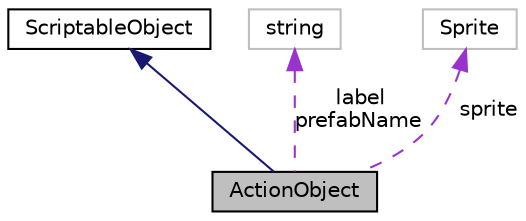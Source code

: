 digraph "ActionObject"
{
 // INTERACTIVE_SVG=YES
 // LATEX_PDF_SIZE
  edge [fontname="Helvetica",fontsize="10",labelfontname="Helvetica",labelfontsize="10"];
  node [fontname="Helvetica",fontsize="10",shape=record];
  Node1 [label="ActionObject",height=0.2,width=0.4,color="black", fillcolor="grey75", style="filled", fontcolor="black",tooltip=" "];
  Node2 -> Node1 [dir="back",color="midnightblue",fontsize="10",style="solid",fontname="Helvetica"];
  Node2 [label="ScriptableObject",height=0.2,width=0.4,color="black", fillcolor="white", style="filled",URL="$class_scriptable_object.html",tooltip=" "];
  Node3 -> Node1 [dir="back",color="darkorchid3",fontsize="10",style="dashed",label=" label\nprefabName" ,fontname="Helvetica"];
  Node3 [label="string",height=0.2,width=0.4,color="grey75", fillcolor="white", style="filled",tooltip=" "];
  Node4 -> Node1 [dir="back",color="darkorchid3",fontsize="10",style="dashed",label=" sprite" ,fontname="Helvetica"];
  Node4 [label="Sprite",height=0.2,width=0.4,color="grey75", fillcolor="white", style="filled",tooltip=" "];
}
